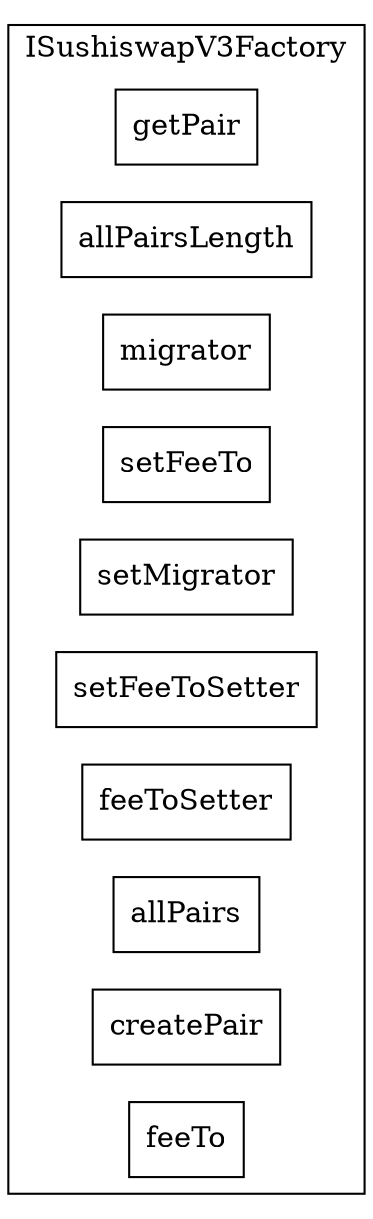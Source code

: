 strict digraph {
rankdir="LR"
node [shape=box]
subgraph cluster_1407_ISushiswapV3Factory {
label = "ISushiswapV3Factory"
"1407_getPair" [label="getPair"]
"1407_allPairsLength" [label="allPairsLength"]
"1407_migrator" [label="migrator"]
"1407_setFeeTo" [label="setFeeTo"]
"1407_setMigrator" [label="setMigrator"]
"1407_setFeeToSetter" [label="setFeeToSetter"]
"1407_feeToSetter" [label="feeToSetter"]
"1407_allPairs" [label="allPairs"]
"1407_createPair" [label="createPair"]
"1407_feeTo" [label="feeTo"]
}subgraph cluster_solidity {
label = "[Solidity]"
}
}